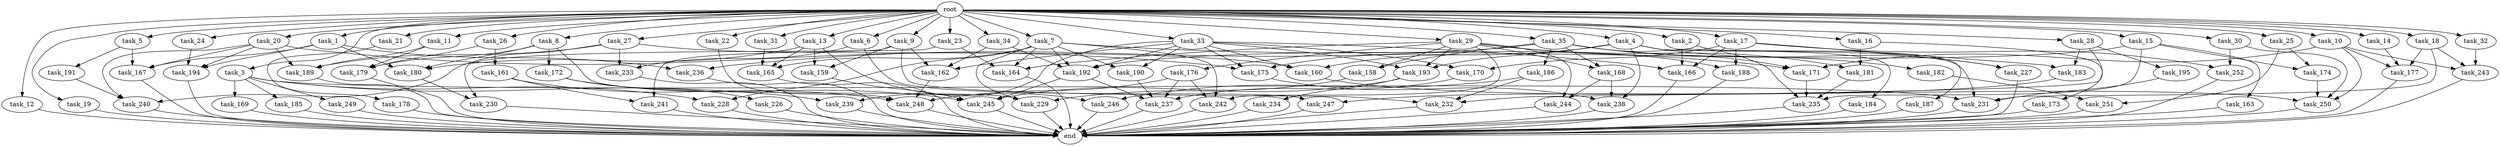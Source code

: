 digraph G {
  root [size="0.000000"];
  task_1 [size="10.240000"];
  task_2 [size="10.240000"];
  task_3 [size="10.240000"];
  task_4 [size="10.240000"];
  task_5 [size="10.240000"];
  task_6 [size="10.240000"];
  task_7 [size="10.240000"];
  task_8 [size="10.240000"];
  task_9 [size="10.240000"];
  task_10 [size="10.240000"];
  task_11 [size="10.240000"];
  task_12 [size="10.240000"];
  task_13 [size="10.240000"];
  task_14 [size="10.240000"];
  task_15 [size="10.240000"];
  task_16 [size="10.240000"];
  task_17 [size="10.240000"];
  task_18 [size="10.240000"];
  task_19 [size="10.240000"];
  task_20 [size="10.240000"];
  task_21 [size="10.240000"];
  task_22 [size="10.240000"];
  task_23 [size="10.240000"];
  task_24 [size="10.240000"];
  task_25 [size="10.240000"];
  task_26 [size="10.240000"];
  task_27 [size="10.240000"];
  task_28 [size="10.240000"];
  task_29 [size="10.240000"];
  task_30 [size="10.240000"];
  task_31 [size="10.240000"];
  task_32 [size="10.240000"];
  task_33 [size="10.240000"];
  task_34 [size="10.240000"];
  task_35 [size="10.240000"];
  task_158 [size="9964324126.719999"];
  task_159 [size="2147483648.000000"];
  task_160 [size="12884901888.000000"];
  task_161 [size="2147483648.000000"];
  task_162 [size="4294967296.000000"];
  task_163 [size="1374389534.720000"];
  task_164 [size="12541304504.320000"];
  task_165 [size="11424613007.360001"];
  task_166 [size="9792525434.880001"];
  task_167 [size="12111807774.719999"];
  task_168 [size="9964324126.719999"];
  task_169 [size="8589934592.000000"];
  task_170 [size="7645041786.880000"];
  task_171 [size="24137716203.520000"];
  task_172 [size="3092376453.120000"];
  task_173 [size="1374389534.720000"];
  task_174 [size="2748779069.440000"];
  task_175 [size="5669356830.720000"];
  task_176 [size="1374389534.720000"];
  task_177 [size="22677427322.880001"];
  task_178 [size="8589934592.000000"];
  task_179 [size="5583457484.800000"];
  task_180 [size="13056700579.840000"];
  task_181 [size="2748779069.440000"];
  task_182 [size="8589934592.000000"];
  task_183 [size="10995116277.760000"];
  task_184 [size="2147483648.000000"];
  task_185 [size="8589934592.000000"];
  task_186 [size="8589934592.000000"];
  task_187 [size="2147483648.000000"];
  task_188 [size="6871947673.600000"];
  task_189 [size="10307921510.400000"];
  task_190 [size="9105330667.520000"];
  task_191 [size="2147483648.000000"];
  task_192 [size="11854109736.960001"];
  task_193 [size="5669356830.720000"];
  task_194 [size="13056700579.840000"];
  task_195 [size="5497558138.880000"];
  task_226 [size="343597383.680000"];
  task_227 [size="7645041786.880000"];
  task_228 [size="15547781611.520000"];
  task_229 [size="11424613007.360001"];
  task_230 [size="9706626088.960001"];
  task_231 [size="23536420782.080002"];
  task_232 [size="7645041786.880000"];
  task_233 [size="15547781611.520000"];
  task_234 [size="1374389534.720000"];
  task_235 [size="11081015623.680000"];
  task_236 [size="17179869184.000000"];
  task_237 [size="22505628631.040001"];
  task_238 [size="7129645711.360001"];
  task_239 [size="10737418240.000000"];
  task_240 [size="10307921510.400000"];
  task_241 [size="7730941132.800000"];
  task_242 [size="13829794693.120001"];
  task_243 [size="18554258718.720001"];
  task_244 [size="2147483648.000000"];
  task_245 [size="10737418240.000000"];
  task_246 [size="2748779069.440000"];
  task_247 [size="12455405158.400000"];
  task_248 [size="16320875724.800001"];
  task_249 [size="8589934592.000000"];
  task_250 [size="22419729285.119999"];
  task_251 [size="6871947673.600000"];
  task_252 [size="12455405158.400000"];
  end [size="0.000000"];

  root -> task_1 [size="1.000000"];
  root -> task_2 [size="1.000000"];
  root -> task_3 [size="1.000000"];
  root -> task_4 [size="1.000000"];
  root -> task_5 [size="1.000000"];
  root -> task_6 [size="1.000000"];
  root -> task_7 [size="1.000000"];
  root -> task_8 [size="1.000000"];
  root -> task_9 [size="1.000000"];
  root -> task_10 [size="1.000000"];
  root -> task_11 [size="1.000000"];
  root -> task_12 [size="1.000000"];
  root -> task_13 [size="1.000000"];
  root -> task_14 [size="1.000000"];
  root -> task_15 [size="1.000000"];
  root -> task_16 [size="1.000000"];
  root -> task_17 [size="1.000000"];
  root -> task_18 [size="1.000000"];
  root -> task_19 [size="1.000000"];
  root -> task_20 [size="1.000000"];
  root -> task_21 [size="1.000000"];
  root -> task_22 [size="1.000000"];
  root -> task_23 [size="1.000000"];
  root -> task_24 [size="1.000000"];
  root -> task_25 [size="1.000000"];
  root -> task_26 [size="1.000000"];
  root -> task_27 [size="1.000000"];
  root -> task_28 [size="1.000000"];
  root -> task_29 [size="1.000000"];
  root -> task_30 [size="1.000000"];
  root -> task_31 [size="1.000000"];
  root -> task_32 [size="1.000000"];
  root -> task_33 [size="1.000000"];
  root -> task_34 [size="1.000000"];
  root -> task_35 [size="1.000000"];
  task_1 -> task_167 [size="838860800.000000"];
  task_1 -> task_180 [size="838860800.000000"];
  task_1 -> task_194 [size="838860800.000000"];
  task_1 -> task_236 [size="838860800.000000"];
  task_2 -> task_166 [size="209715200.000000"];
  task_2 -> task_187 [size="209715200.000000"];
  task_3 -> task_169 [size="838860800.000000"];
  task_3 -> task_185 [size="838860800.000000"];
  task_3 -> task_228 [size="838860800.000000"];
  task_3 -> task_231 [size="838860800.000000"];
  task_3 -> task_239 [size="838860800.000000"];
  task_3 -> task_249 [size="838860800.000000"];
  task_4 -> task_160 [size="209715200.000000"];
  task_4 -> task_175 [size="209715200.000000"];
  task_4 -> task_184 [size="209715200.000000"];
  task_4 -> task_193 [size="209715200.000000"];
  task_4 -> task_227 [size="209715200.000000"];
  task_4 -> task_231 [size="209715200.000000"];
  task_4 -> task_238 [size="209715200.000000"];
  task_5 -> task_167 [size="209715200.000000"];
  task_5 -> task_191 [size="209715200.000000"];
  task_6 -> task_233 [size="679477248.000000"];
  task_6 -> task_247 [size="679477248.000000"];
  task_7 -> task_164 [size="679477248.000000"];
  task_7 -> task_165 [size="679477248.000000"];
  task_7 -> task_171 [size="679477248.000000"];
  task_7 -> task_190 [size="679477248.000000"];
  task_7 -> task_192 [size="679477248.000000"];
  task_7 -> task_228 [size="679477248.000000"];
  task_7 -> task_229 [size="679477248.000000"];
  task_7 -> task_242 [size="679477248.000000"];
  task_8 -> task_172 [size="301989888.000000"];
  task_8 -> task_179 [size="301989888.000000"];
  task_8 -> task_180 [size="301989888.000000"];
  task_8 -> task_229 [size="301989888.000000"];
  task_9 -> task_159 [size="75497472.000000"];
  task_9 -> task_162 [size="75497472.000000"];
  task_9 -> task_232 [size="75497472.000000"];
  task_9 -> task_241 [size="75497472.000000"];
  task_10 -> task_171 [size="838860800.000000"];
  task_10 -> task_177 [size="838860800.000000"];
  task_10 -> task_243 [size="838860800.000000"];
  task_10 -> task_250 [size="838860800.000000"];
  task_11 -> task_179 [size="33554432.000000"];
  task_11 -> task_189 [size="33554432.000000"];
  task_12 -> end [size="1.000000"];
  task_13 -> task_159 [size="134217728.000000"];
  task_13 -> task_165 [size="134217728.000000"];
  task_13 -> task_180 [size="134217728.000000"];
  task_13 -> task_246 [size="134217728.000000"];
  task_14 -> task_177 [size="536870912.000000"];
  task_15 -> task_163 [size="134217728.000000"];
  task_15 -> task_174 [size="134217728.000000"];
  task_15 -> task_192 [size="134217728.000000"];
  task_15 -> task_235 [size="134217728.000000"];
  task_16 -> task_173 [size="134217728.000000"];
  task_16 -> task_181 [size="134217728.000000"];
  task_17 -> task_166 [size="536870912.000000"];
  task_17 -> task_170 [size="536870912.000000"];
  task_17 -> task_183 [size="536870912.000000"];
  task_17 -> task_188 [size="536870912.000000"];
  task_17 -> task_227 [size="536870912.000000"];
  task_17 -> task_252 [size="536870912.000000"];
  task_18 -> task_177 [size="838860800.000000"];
  task_18 -> task_231 [size="838860800.000000"];
  task_18 -> task_243 [size="838860800.000000"];
  task_19 -> end [size="1.000000"];
  task_20 -> task_167 [size="134217728.000000"];
  task_20 -> task_175 [size="134217728.000000"];
  task_20 -> task_189 [size="134217728.000000"];
  task_20 -> task_194 [size="134217728.000000"];
  task_20 -> task_240 [size="134217728.000000"];
  task_21 -> task_178 [size="838860800.000000"];
  task_22 -> task_248 [size="301989888.000000"];
  task_23 -> task_164 [size="411041792.000000"];
  task_23 -> task_230 [size="411041792.000000"];
  task_24 -> task_194 [size="301989888.000000"];
  task_25 -> task_174 [size="134217728.000000"];
  task_25 -> task_251 [size="134217728.000000"];
  task_26 -> task_161 [size="209715200.000000"];
  task_26 -> task_179 [size="209715200.000000"];
  task_27 -> task_160 [size="838860800.000000"];
  task_27 -> task_189 [size="838860800.000000"];
  task_27 -> task_233 [size="838860800.000000"];
  task_27 -> task_240 [size="838860800.000000"];
  task_28 -> task_183 [size="536870912.000000"];
  task_28 -> task_195 [size="536870912.000000"];
  task_28 -> task_232 [size="536870912.000000"];
  task_29 -> task_158 [size="134217728.000000"];
  task_29 -> task_164 [size="134217728.000000"];
  task_29 -> task_168 [size="134217728.000000"];
  task_29 -> task_176 [size="134217728.000000"];
  task_29 -> task_181 [size="134217728.000000"];
  task_29 -> task_188 [size="134217728.000000"];
  task_29 -> task_193 [size="134217728.000000"];
  task_29 -> task_242 [size="134217728.000000"];
  task_29 -> task_244 [size="134217728.000000"];
  task_30 -> task_250 [size="679477248.000000"];
  task_30 -> task_252 [size="679477248.000000"];
  task_31 -> task_165 [size="301989888.000000"];
  task_32 -> task_243 [size="134217728.000000"];
  task_33 -> task_160 [size="209715200.000000"];
  task_33 -> task_162 [size="209715200.000000"];
  task_33 -> task_166 [size="209715200.000000"];
  task_33 -> task_170 [size="209715200.000000"];
  task_33 -> task_175 [size="209715200.000000"];
  task_33 -> task_190 [size="209715200.000000"];
  task_33 -> task_192 [size="209715200.000000"];
  task_33 -> task_193 [size="209715200.000000"];
  task_33 -> task_239 [size="209715200.000000"];
  task_34 -> task_162 [size="134217728.000000"];
  task_34 -> task_192 [size="134217728.000000"];
  task_35 -> task_158 [size="838860800.000000"];
  task_35 -> task_168 [size="838860800.000000"];
  task_35 -> task_171 [size="838860800.000000"];
  task_35 -> task_182 [size="838860800.000000"];
  task_35 -> task_186 [size="838860800.000000"];
  task_35 -> task_235 [size="838860800.000000"];
  task_35 -> task_236 [size="838860800.000000"];
  task_158 -> task_245 [size="301989888.000000"];
  task_159 -> task_245 [size="33554432.000000"];
  task_160 -> task_250 [size="536870912.000000"];
  task_161 -> task_241 [size="679477248.000000"];
  task_161 -> task_248 [size="679477248.000000"];
  task_162 -> task_248 [size="75497472.000000"];
  task_163 -> end [size="1.000000"];
  task_164 -> end [size="1.000000"];
  task_165 -> end [size="1.000000"];
  task_166 -> end [size="1.000000"];
  task_167 -> end [size="1.000000"];
  task_168 -> task_238 [size="75497472.000000"];
  task_168 -> task_244 [size="75497472.000000"];
  task_169 -> end [size="1.000000"];
  task_170 -> task_237 [size="679477248.000000"];
  task_171 -> task_235 [size="33554432.000000"];
  task_172 -> task_226 [size="33554432.000000"];
  task_172 -> task_245 [size="33554432.000000"];
  task_173 -> end [size="1.000000"];
  task_174 -> task_250 [size="134217728.000000"];
  task_175 -> task_238 [size="411041792.000000"];
  task_176 -> task_237 [size="536870912.000000"];
  task_176 -> task_242 [size="536870912.000000"];
  task_176 -> task_248 [size="536870912.000000"];
  task_177 -> end [size="1.000000"];
  task_178 -> end [size="1.000000"];
  task_179 -> end [size="1.000000"];
  task_180 -> task_230 [size="536870912.000000"];
  task_181 -> task_235 [size="75497472.000000"];
  task_182 -> task_251 [size="536870912.000000"];
  task_183 -> task_247 [size="536870912.000000"];
  task_184 -> end [size="1.000000"];
  task_185 -> end [size="1.000000"];
  task_186 -> task_232 [size="134217728.000000"];
  task_186 -> task_246 [size="134217728.000000"];
  task_187 -> end [size="1.000000"];
  task_188 -> end [size="1.000000"];
  task_189 -> end [size="1.000000"];
  task_190 -> task_237 [size="301989888.000000"];
  task_191 -> task_240 [size="33554432.000000"];
  task_192 -> task_237 [size="679477248.000000"];
  task_192 -> task_245 [size="679477248.000000"];
  task_193 -> task_229 [size="134217728.000000"];
  task_193 -> task_234 [size="134217728.000000"];
  task_194 -> end [size="1.000000"];
  task_195 -> task_231 [size="411041792.000000"];
  task_226 -> end [size="1.000000"];
  task_227 -> end [size="1.000000"];
  task_228 -> end [size="1.000000"];
  task_229 -> end [size="1.000000"];
  task_230 -> end [size="1.000000"];
  task_231 -> end [size="1.000000"];
  task_232 -> end [size="1.000000"];
  task_233 -> end [size="1.000000"];
  task_234 -> end [size="1.000000"];
  task_235 -> end [size="1.000000"];
  task_236 -> end [size="1.000000"];
  task_237 -> end [size="1.000000"];
  task_238 -> end [size="1.000000"];
  task_239 -> end [size="1.000000"];
  task_240 -> end [size="1.000000"];
  task_241 -> end [size="1.000000"];
  task_242 -> end [size="1.000000"];
  task_243 -> end [size="1.000000"];
  task_244 -> end [size="1.000000"];
  task_245 -> end [size="1.000000"];
  task_246 -> end [size="1.000000"];
  task_247 -> end [size="1.000000"];
  task_248 -> end [size="1.000000"];
  task_249 -> end [size="1.000000"];
  task_250 -> end [size="1.000000"];
  task_251 -> end [size="1.000000"];
  task_252 -> end [size="1.000000"];
}

